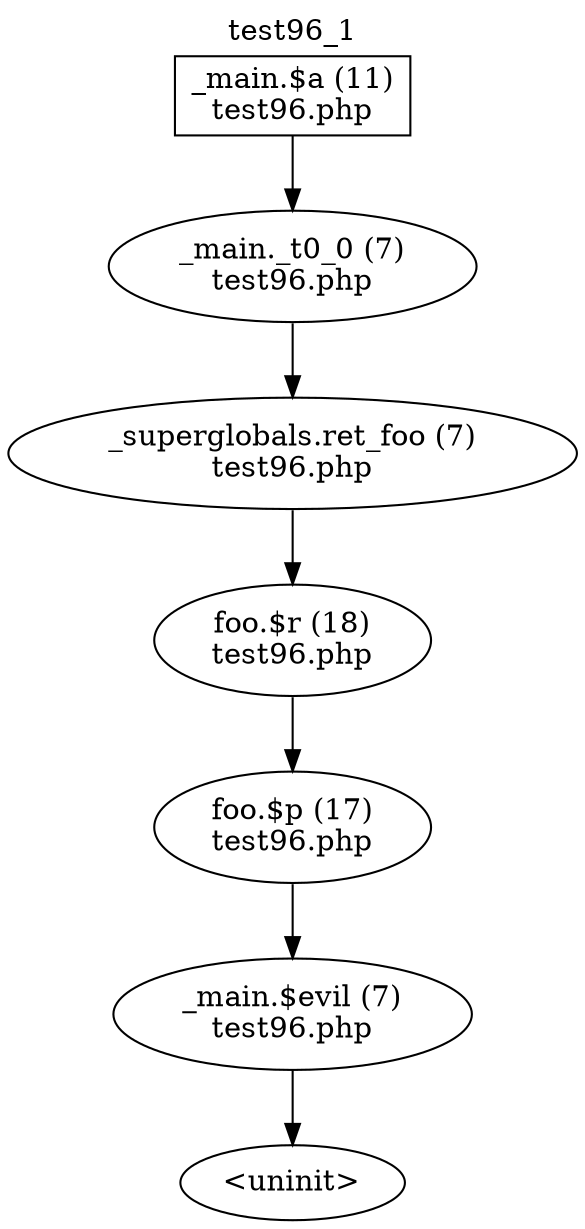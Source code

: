 digraph cfg {
  label="test96_1";
  labelloc=t;
  n1 [shape=box, label="_main.$a (11)\ntest96.php"];
  n2 [shape=ellipse, label="_main._t0_0 (7)\ntest96.php"];
  n3 [shape=ellipse, label="_superglobals.ret_foo (7)\ntest96.php"];
  n4 [shape=ellipse, label="foo.$r (18)\ntest96.php"];
  n5 [shape=ellipse, label="foo.$p (17)\ntest96.php"];
  n6 [shape=ellipse, label="_main.$evil (7)\ntest96.php"];
  n7 [shape=ellipse, label="<uninit>"];
  n1 -> n2;
  n2 -> n3;
  n3 -> n4;
  n4 -> n5;
  n5 -> n6;
  n6 -> n7;
}
